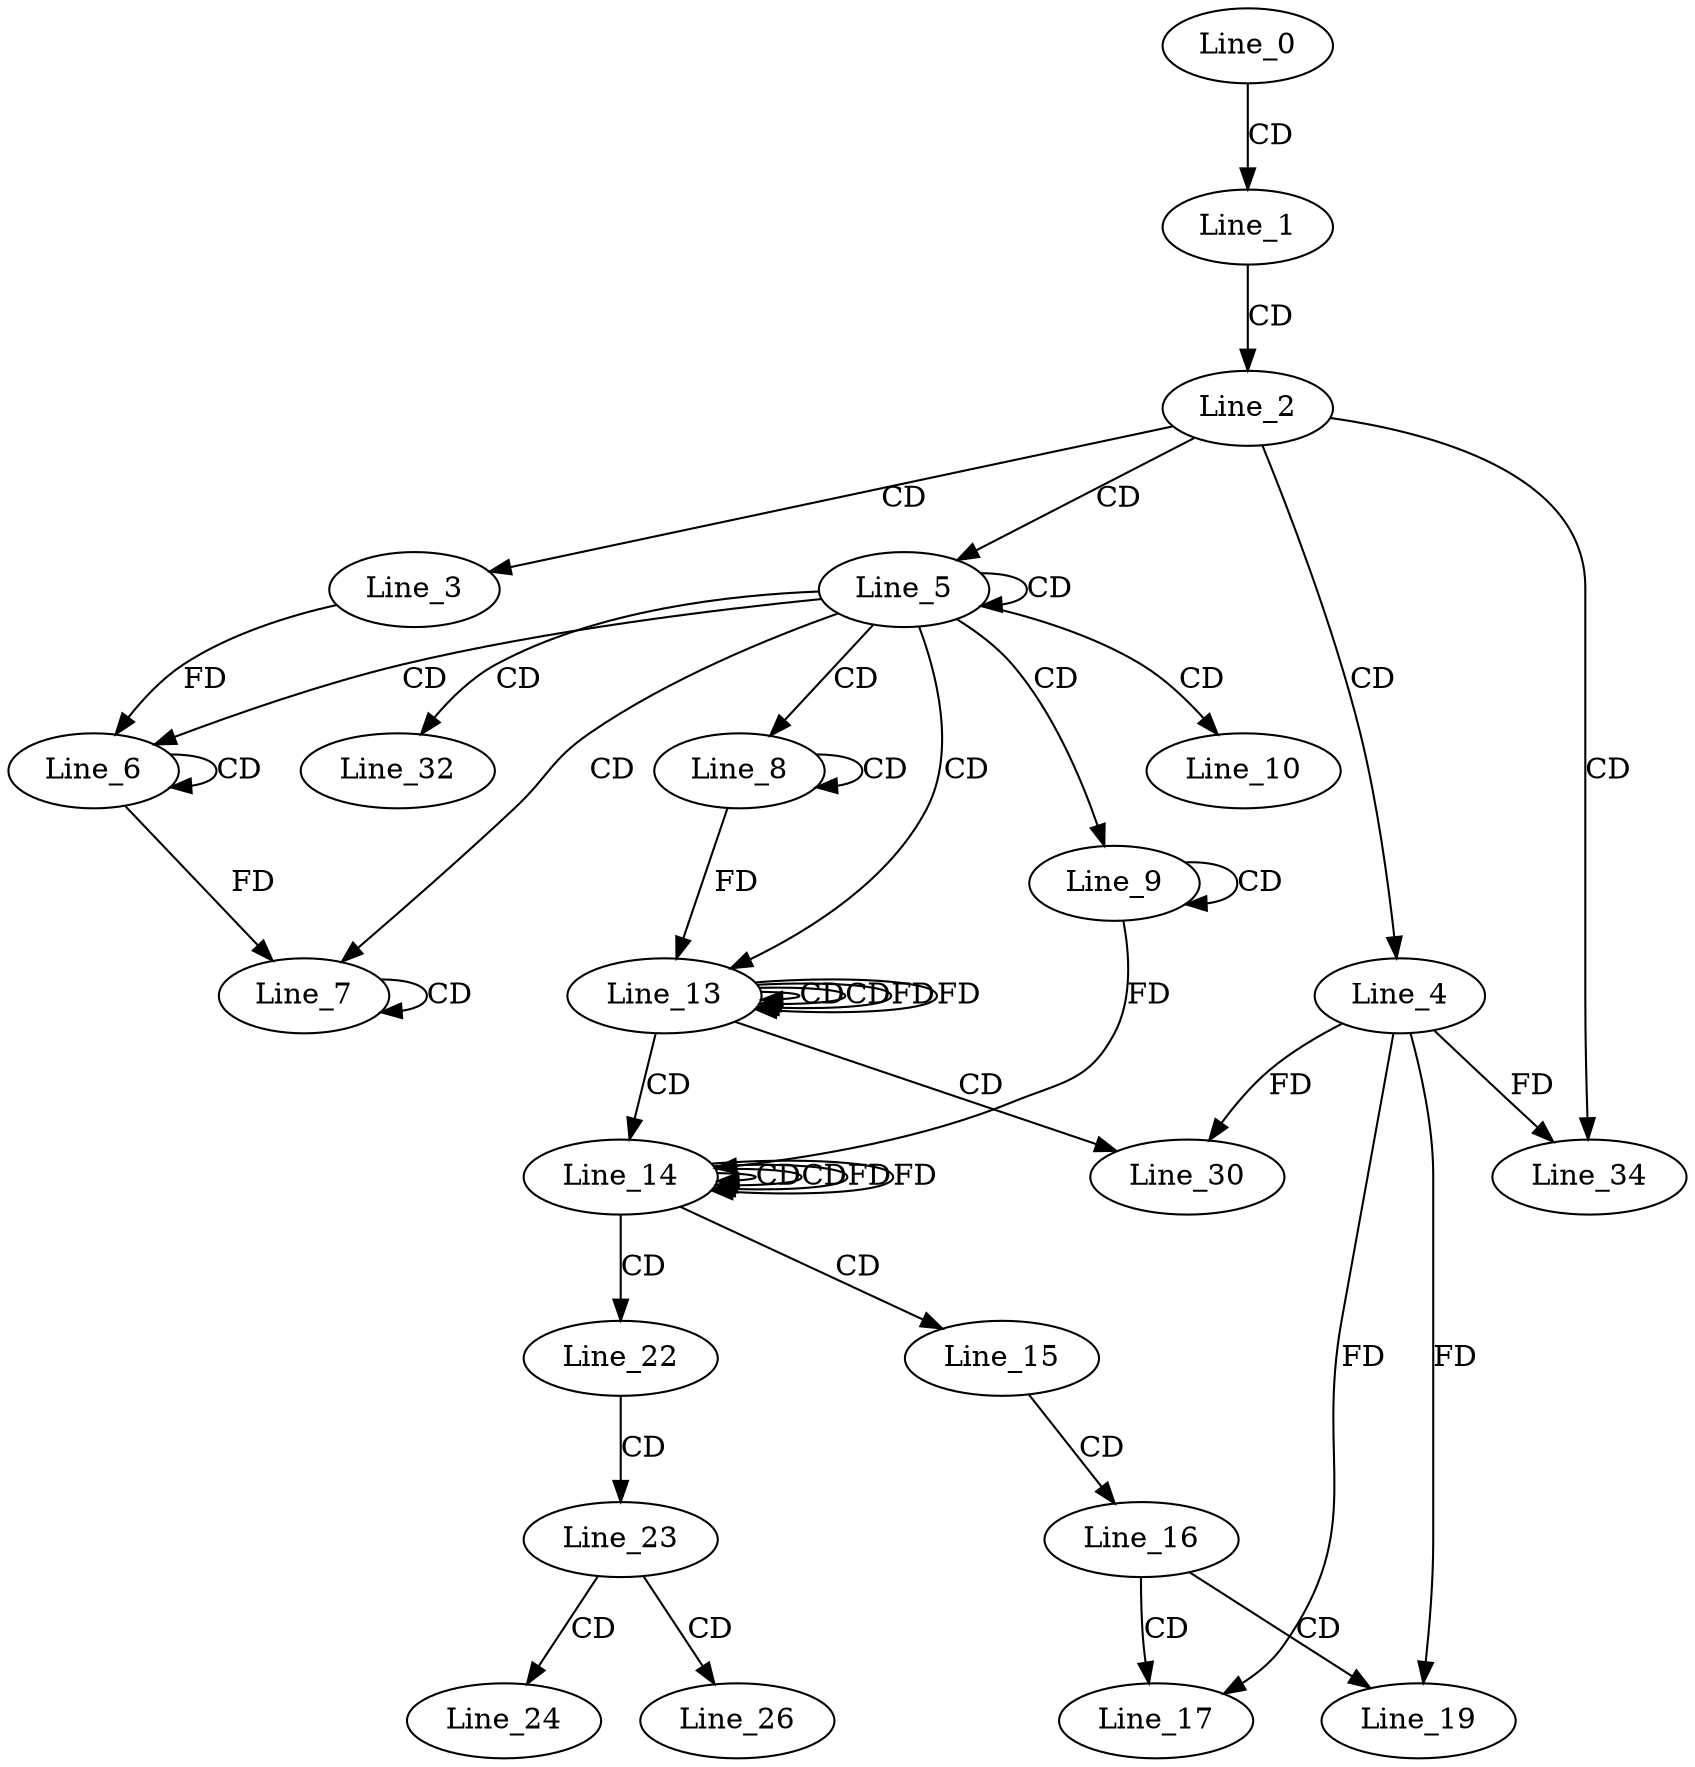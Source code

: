 digraph G {
  Line_0;
  Line_1;
  Line_2;
  Line_3;
  Line_4;
  Line_5;
  Line_6;
  Line_6;
  Line_7;
  Line_7;
  Line_8;
  Line_8;
  Line_9;
  Line_9;
  Line_10;
  Line_13;
  Line_13;
  Line_13;
  Line_14;
  Line_14;
  Line_14;
  Line_15;
  Line_16;
  Line_17;
  Line_19;
  Line_22;
  Line_23;
  Line_24;
  Line_26;
  Line_30;
  Line_32;
  Line_34;
  Line_0 -> Line_1 [ label="CD" ];
  Line_1 -> Line_2 [ label="CD" ];
  Line_2 -> Line_3 [ label="CD" ];
  Line_2 -> Line_4 [ label="CD" ];
  Line_2 -> Line_5 [ label="CD" ];
  Line_5 -> Line_5 [ label="CD" ];
  Line_5 -> Line_6 [ label="CD" ];
  Line_6 -> Line_6 [ label="CD" ];
  Line_3 -> Line_6 [ label="FD" ];
  Line_5 -> Line_7 [ label="CD" ];
  Line_7 -> Line_7 [ label="CD" ];
  Line_6 -> Line_7 [ label="FD" ];
  Line_5 -> Line_8 [ label="CD" ];
  Line_8 -> Line_8 [ label="CD" ];
  Line_5 -> Line_9 [ label="CD" ];
  Line_9 -> Line_9 [ label="CD" ];
  Line_5 -> Line_10 [ label="CD" ];
  Line_5 -> Line_13 [ label="CD" ];
  Line_13 -> Line_13 [ label="CD" ];
  Line_8 -> Line_13 [ label="FD" ];
  Line_13 -> Line_13 [ label="CD" ];
  Line_13 -> Line_13 [ label="FD" ];
  Line_13 -> Line_14 [ label="CD" ];
  Line_14 -> Line_14 [ label="CD" ];
  Line_9 -> Line_14 [ label="FD" ];
  Line_14 -> Line_14 [ label="CD" ];
  Line_14 -> Line_14 [ label="FD" ];
  Line_14 -> Line_15 [ label="CD" ];
  Line_15 -> Line_16 [ label="CD" ];
  Line_16 -> Line_17 [ label="CD" ];
  Line_4 -> Line_17 [ label="FD" ];
  Line_16 -> Line_19 [ label="CD" ];
  Line_4 -> Line_19 [ label="FD" ];
  Line_14 -> Line_22 [ label="CD" ];
  Line_22 -> Line_23 [ label="CD" ];
  Line_23 -> Line_24 [ label="CD" ];
  Line_23 -> Line_26 [ label="CD" ];
  Line_13 -> Line_30 [ label="CD" ];
  Line_4 -> Line_30 [ label="FD" ];
  Line_5 -> Line_32 [ label="CD" ];
  Line_2 -> Line_34 [ label="CD" ];
  Line_4 -> Line_34 [ label="FD" ];
  Line_13 -> Line_13 [ label="FD" ];
  Line_14 -> Line_14 [ label="FD" ];
}
